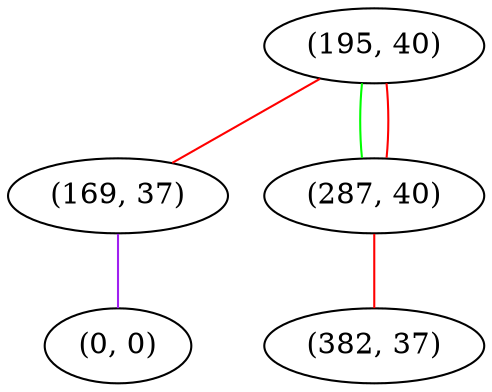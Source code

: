 graph "" {
"(195, 40)";
"(169, 37)";
"(0, 0)";
"(287, 40)";
"(382, 37)";
"(195, 40)" -- "(169, 37)"  [color=red, key=0, weight=1];
"(195, 40)" -- "(287, 40)"  [color=green, key=0, weight=2];
"(195, 40)" -- "(287, 40)"  [color=red, key=1, weight=1];
"(169, 37)" -- "(0, 0)"  [color=purple, key=0, weight=4];
"(287, 40)" -- "(382, 37)"  [color=red, key=0, weight=1];
}
